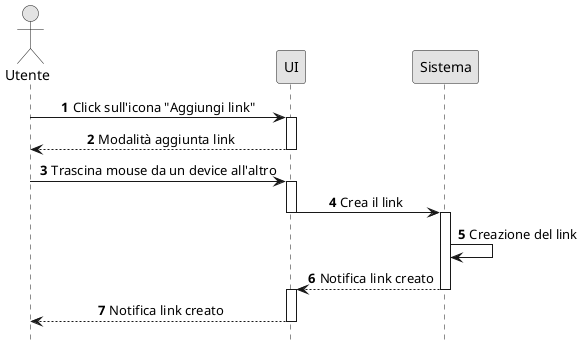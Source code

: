 
  ┌─┐
  ║"│
  └┬┘
  ┌┼┐
   │                                      ┌──┐                   ┌───────┐
  ┌┴┐                                     │UI│                   │Sistema│
Utente                                    └┬─┘                   └───┬───┘
 ┌┴┐  1 Click sull'icona "Aggiungi link"  ┌┴┐                        │
 │ │ ────────────────────────────────────>│ │                        │
 └┬┘                                      │ │                        │
  │       2 Modalità aggiunta link        │ │                        │
  │ <─ ─ ─ ─ ─ ─ ─ ─ ─ ─ ─ ─ ─ ─ ─ ─ ─ ─ ─│ │                        │
  │                                       └┬┘                        │
  │ 3 Trascina mouse da un device all'altro│                         │
  │ ───────────────────────────────────────>                         │
  │                                        │                         │
  │                                        │     4 Crea il link     ┌┴┐
  │                                        │ ──────────────────────>│ │
  │                                        │                        │ │
  │                                        │                        │ │────┐
  │                                        │                        │ │    │ <b>5</b>
  │                                        │                        │ │<───┘ Creazione del link
  │                                        │                        │ │
  │                                        │                        │ │
  │                                       ┌┴┐6 Notifica link creato │ │
  │                                       │ │ <─ ─ ─ ─ ─ ─ ─ ─ ─ ─  │ │
  │                                       │ │                       └┬┘
 ┌┴┐        7 Notifica link creato        │ │                        │
 │ │ <─ ─ ─ ─ ─ ─ ─ ─ ─ ─ ─ ─ ─ ─ ─ ─ ─ ─ │ │                        │
 └┬┘                                      └┬┘                        │

@startuml
hide footbox
autonumber

skinparam shadowing false
skinparam sequenceMessageAlign center
skinparam monochrome true


Actor Utente

Utente -> UI        :   Click sull'icona "Aggiungi link"

activate UI
Utente <-- UI       :   Modalità aggiunta link
deactivate UI

Utente -> UI        :   Trascina mouse da un device all'altro

activate UI
UI -> Sistema       :   Crea il link
deactivate UI
activate Sistema
Sistema -> Sistema  :   Creazione del link
UI <-- Sistema      :   Notifica link creato
deactivate Sistema
activate UI
Utente <-- UI       :   Notifica link creato
deactivate UI


@enduml
